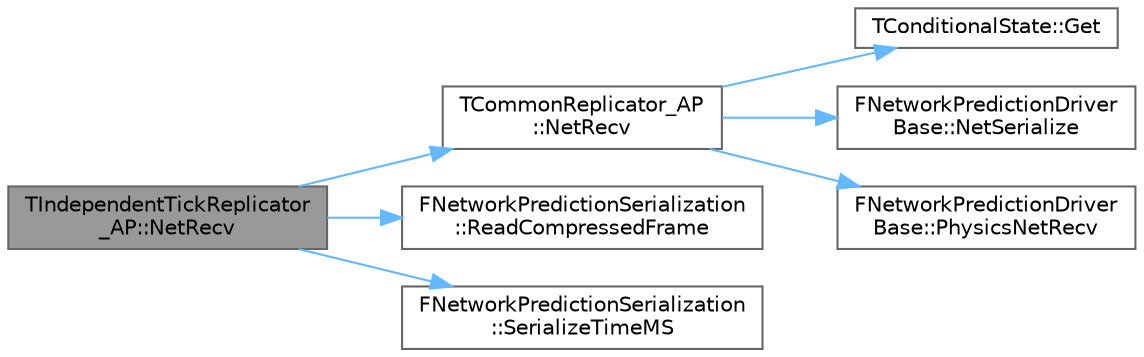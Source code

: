 digraph "TIndependentTickReplicator_AP::NetRecv"
{
 // INTERACTIVE_SVG=YES
 // LATEX_PDF_SIZE
  bgcolor="transparent";
  edge [fontname=Helvetica,fontsize=10,labelfontname=Helvetica,labelfontsize=10];
  node [fontname=Helvetica,fontsize=10,shape=box,height=0.2,width=0.4];
  rankdir="LR";
  Node1 [id="Node000001",label="TIndependentTickReplicator\l_AP::NetRecv",height=0.2,width=0.4,color="gray40", fillcolor="grey60", style="filled", fontcolor="black",tooltip=" "];
  Node1 -> Node2 [id="edge1_Node000001_Node000002",color="steelblue1",style="solid",tooltip=" "];
  Node2 [id="Node000002",label="TCommonReplicator_AP\l::NetRecv",height=0.2,width=0.4,color="grey40", fillcolor="white", style="filled",URL="$db/d88/classTCommonReplicator__AP.html#ad70b50bd321b18e8d576904d133adfeb",tooltip=" "];
  Node2 -> Node3 [id="edge2_Node000002_Node000003",color="steelblue1",style="solid",tooltip=" "];
  Node3 [id="Node000003",label="TConditionalState::Get",height=0.2,width=0.4,color="grey40", fillcolor="white", style="filled",URL="$d2/dda/structTConditionalState.html#ae7c0b73b7b2b7ccf4c49964de9b47f47",tooltip=" "];
  Node2 -> Node4 [id="edge3_Node000002_Node000004",color="steelblue1",style="solid",tooltip=" "];
  Node4 [id="Node000004",label="FNetworkPredictionDriver\lBase::NetSerialize",height=0.2,width=0.4,color="grey40", fillcolor="white", style="filled",URL="$d9/d6a/structFNetworkPredictionDriverBase.html#ab721edb6b3d06c7af7e2e72599c0b945",tooltip=" "];
  Node2 -> Node5 [id="edge4_Node000002_Node000005",color="steelblue1",style="solid",tooltip=" "];
  Node5 [id="Node000005",label="FNetworkPredictionDriver\lBase::PhysicsNetRecv",height=0.2,width=0.4,color="grey40", fillcolor="white", style="filled",URL="$d9/d6a/structFNetworkPredictionDriverBase.html#a43b05c57cd7a0bdc349e85b3d6184b8b",tooltip=" "];
  Node1 -> Node6 [id="edge5_Node000001_Node000006",color="steelblue1",style="solid",tooltip=" "];
  Node6 [id="Node000006",label="FNetworkPredictionSerialization\l::ReadCompressedFrame",height=0.2,width=0.4,color="grey40", fillcolor="white", style="filled",URL="$db/d72/structFNetworkPredictionSerialization.html#a085b322f65578cbb65c3b52fba9dae25",tooltip=" "];
  Node1 -> Node7 [id="edge6_Node000001_Node000007",color="steelblue1",style="solid",tooltip=" "];
  Node7 [id="Node000007",label="FNetworkPredictionSerialization\l::SerializeTimeMS",height=0.2,width=0.4,color="grey40", fillcolor="white", style="filled",URL="$db/d72/structFNetworkPredictionSerialization.html#ab440133ea795faf708050dcba9d30bb2",tooltip=" "];
}
